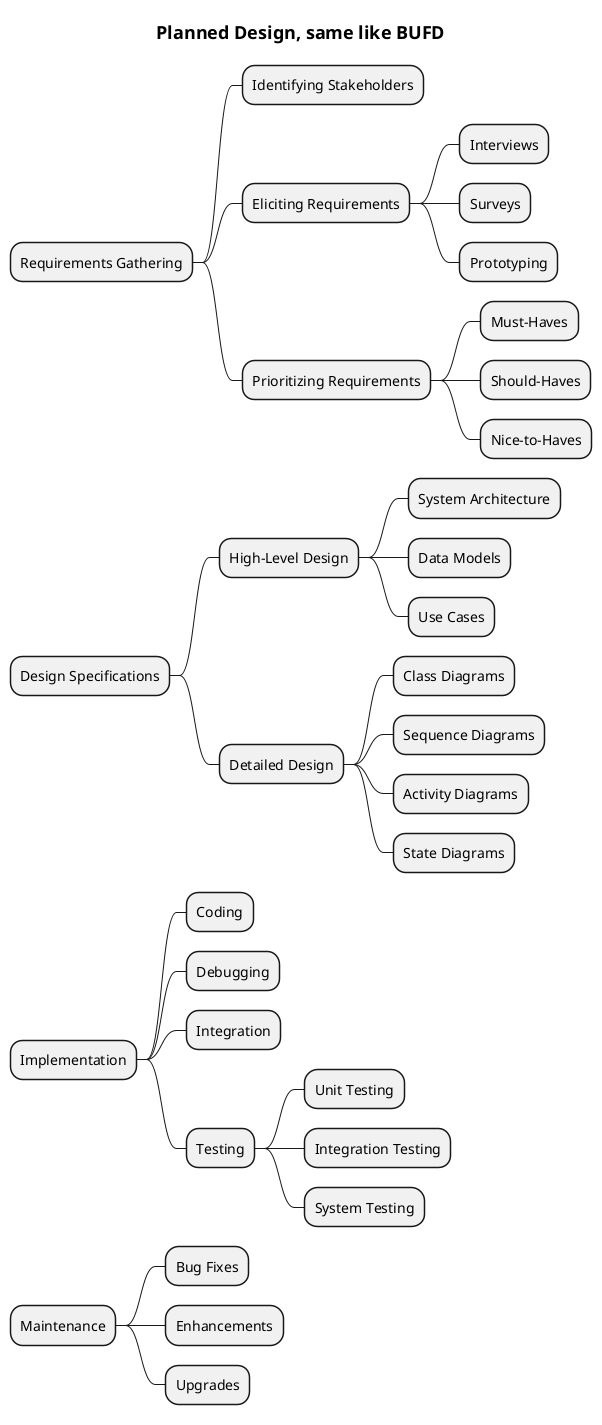 @startmindmap

title = Planned Design, same like BUFD

* Requirements Gathering
** Identifying Stakeholders
** Eliciting Requirements
*** Interviews
*** Surveys
*** Prototyping
** Prioritizing Requirements
*** Must-Haves
*** Should-Haves
*** Nice-to-Haves
* Design Specifications
** High-Level Design
*** System Architecture
*** Data Models
*** Use Cases
** Detailed Design
*** Class Diagrams
*** Sequence Diagrams
*** Activity Diagrams
*** State Diagrams
* Implementation
** Coding
** Debugging
** Integration
** Testing
*** Unit Testing
*** Integration Testing
*** System Testing
* Maintenance
** Bug Fixes
** Enhancements
** Upgrades

@endmindmap
